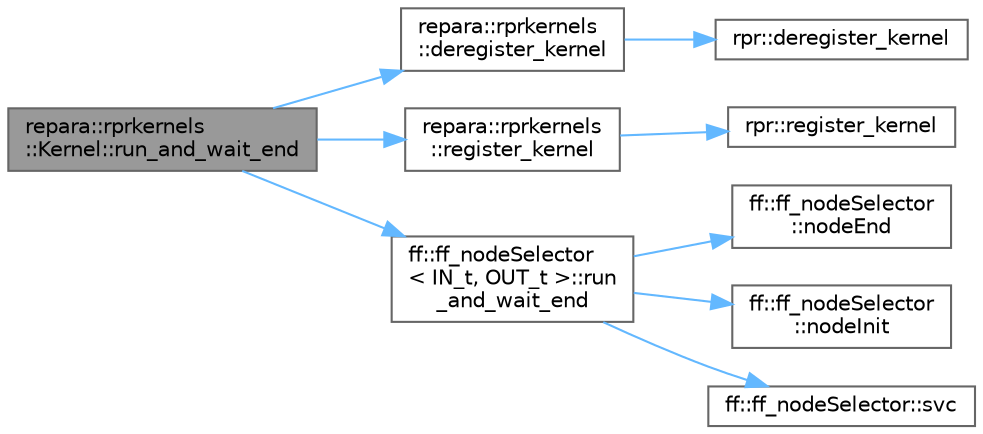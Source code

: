 digraph "repara::rprkernels::Kernel::run_and_wait_end"
{
 // LATEX_PDF_SIZE
  bgcolor="transparent";
  edge [fontname=Helvetica,fontsize=10,labelfontname=Helvetica,labelfontsize=10];
  node [fontname=Helvetica,fontsize=10,shape=box,height=0.2,width=0.4];
  rankdir="LR";
  Node1 [id="Node000001",label="repara::rprkernels\l::Kernel::run_and_wait_end",height=0.2,width=0.4,color="gray40", fillcolor="grey60", style="filled", fontcolor="black",tooltip=" "];
  Node1 -> Node2 [id="edge1_Node000001_Node000002",color="steelblue1",style="solid",tooltip=" "];
  Node2 [id="Node000002",label="repara::rprkernels\l::deregister_kernel",height=0.2,width=0.4,color="grey40", fillcolor="white", style="filled",URL="$namespacerepara_1_1rprkernels.html#abbb812d0cb502227ad153626b5a432d5",tooltip=" "];
  Node2 -> Node3 [id="edge2_Node000002_Node000003",color="steelblue1",style="solid",tooltip=" "];
  Node3 [id="Node000003",label="rpr::deregister_kernel",height=0.2,width=0.4,color="grey40", fillcolor="white", style="filled",URL="$namespacerpr.html#a56edaa32759fee6ec7a9518acc0122ef",tooltip=" "];
  Node1 -> Node4 [id="edge3_Node000001_Node000004",color="steelblue1",style="solid",tooltip=" "];
  Node4 [id="Node000004",label="repara::rprkernels\l::register_kernel",height=0.2,width=0.4,color="grey40", fillcolor="white", style="filled",URL="$namespacerepara_1_1rprkernels.html#a597d43038b1989e64e4c531600ab093e",tooltip=" "];
  Node4 -> Node5 [id="edge4_Node000004_Node000005",color="steelblue1",style="solid",tooltip=" "];
  Node5 [id="Node000005",label="rpr::register_kernel",height=0.2,width=0.4,color="grey40", fillcolor="white", style="filled",URL="$namespacerpr.html#a0c31887b3fa63ec1880766e973eec67f",tooltip=" "];
  Node1 -> Node6 [id="edge5_Node000001_Node000006",color="steelblue1",style="solid",tooltip=" "];
  Node6 [id="Node000006",label="ff::ff_nodeSelector\l\< IN_t, OUT_t \>::run\l_and_wait_end",height=0.2,width=0.4,color="grey40", fillcolor="white", style="filled",URL="$classff_1_1ff__node_selector.html#a67618270a7e6675f9f8e03f070aa0e3a",tooltip=" "];
  Node6 -> Node7 [id="edge6_Node000006_Node000007",color="steelblue1",style="solid",tooltip=" "];
  Node7 [id="Node000007",label="ff::ff_nodeSelector\l::nodeEnd",height=0.2,width=0.4,color="grey40", fillcolor="white", style="filled",URL="$classff_1_1ff__node_selector.html#ac78353ce8114417325fb6615a905b193",tooltip="Node finalisation."];
  Node6 -> Node8 [id="edge7_Node000006_Node000008",color="steelblue1",style="solid",tooltip=" "];
  Node8 [id="Node000008",label="ff::ff_nodeSelector\l::nodeInit",height=0.2,width=0.4,color="grey40", fillcolor="white", style="filled",URL="$classff_1_1ff__node_selector.html#aaf6b5df1cb820521e2b184cb3639456c",tooltip="Node initialisation"];
  Node6 -> Node9 [id="edge8_Node000006_Node000009",color="steelblue1",style="solid",tooltip=" "];
  Node9 [id="Node000009",label="ff::ff_nodeSelector::svc",height=0.2,width=0.4,color="grey40", fillcolor="white", style="filled",URL="$classff_1_1ff__node_selector.html#adbcdb18cbbd26ca22dfb3672d616b7bc",tooltip=" "];
}
